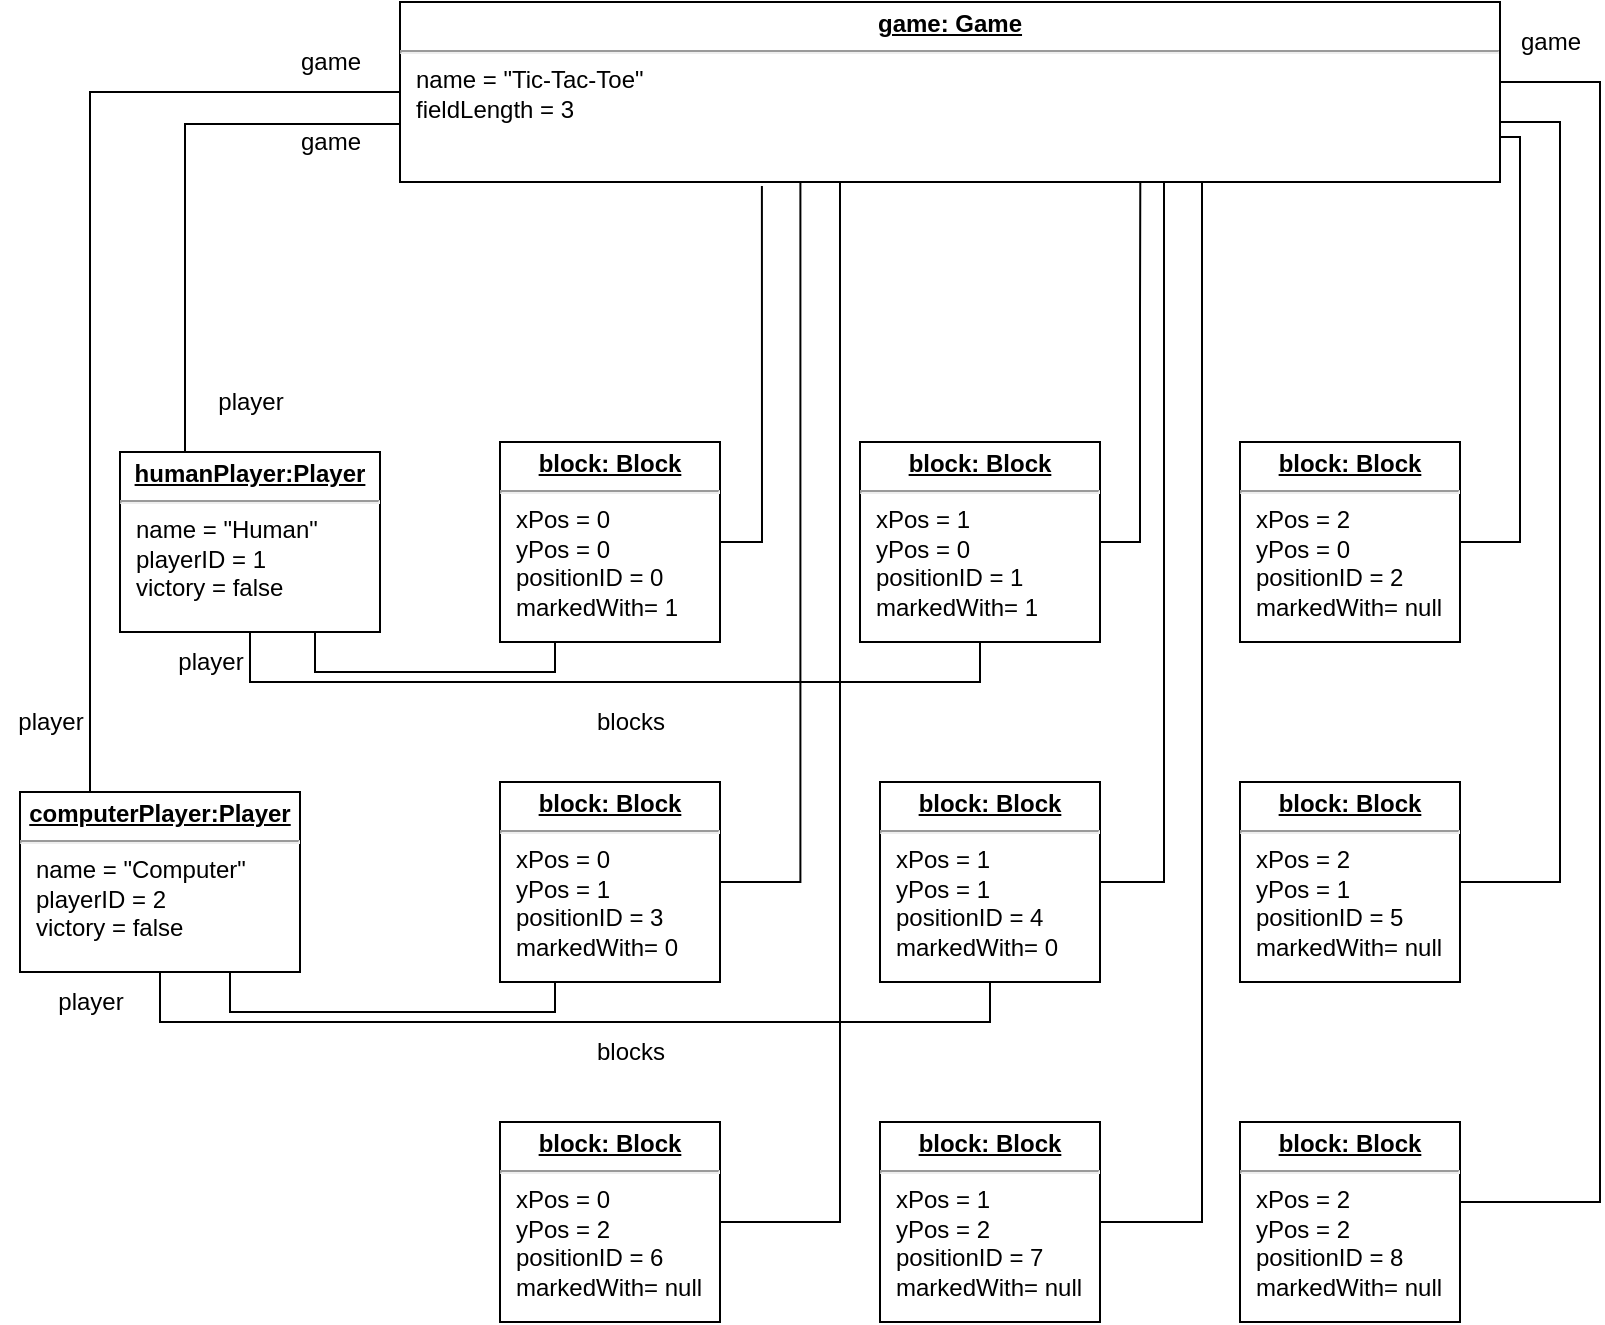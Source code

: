 <mxfile version="14.9.9" type="device"><diagram id="CovK0AjYXbfjgwd-cfl2" name="Page-1"><mxGraphModel dx="1230" dy="665" grid="1" gridSize="10" guides="1" tooltips="1" connect="1" arrows="1" fold="1" page="1" pageScale="1" pageWidth="827" pageHeight="1169" math="0" shadow="0"><root><mxCell id="0"/><mxCell id="1" parent="0"/><mxCell id="FIRxA-yR1aBGaKnlXc7K-1" value="&lt;p style=&quot;margin: 0px ; margin-top: 4px ; text-align: center ; text-decoration: underline&quot;&gt;&lt;b&gt;game: Game&lt;/b&gt;&lt;/p&gt;&lt;hr&gt;&lt;p style=&quot;margin: 0px ; margin-left: 8px&quot;&gt;name = &quot;Tic-Tac-Toe&quot;&lt;br&gt;fieldLength = 3&lt;br&gt;&lt;/p&gt;" style="verticalAlign=top;align=left;overflow=fill;fontSize=12;fontFamily=Helvetica;html=1;" parent="1" vertex="1"><mxGeometry x="210" y="50" width="550" height="90" as="geometry"/></mxCell><mxCell id="WSLQJ2nEIGhMxxQDfUxY-24" style="edgeStyle=orthogonalEdgeStyle;rounded=0;orthogonalLoop=1;jettySize=auto;html=1;exitX=1;exitY=0.5;exitDx=0;exitDy=0;entryX=0.329;entryY=1.022;entryDx=0;entryDy=0;entryPerimeter=0;endArrow=none;endFill=0;" edge="1" parent="1" source="FIRxA-yR1aBGaKnlXc7K-2" target="FIRxA-yR1aBGaKnlXc7K-1"><mxGeometry relative="1" as="geometry"/></mxCell><mxCell id="FIRxA-yR1aBGaKnlXc7K-2" value="&lt;p style=&quot;margin: 0px ; margin-top: 4px ; text-align: center ; text-decoration: underline&quot;&gt;&lt;b&gt;block: Block&lt;/b&gt;&lt;/p&gt;&lt;hr&gt;&lt;p style=&quot;margin: 0px ; margin-left: 8px&quot;&gt;xPos = 0&lt;/p&gt;&lt;p style=&quot;margin: 0px ; margin-left: 8px&quot;&gt;yPos = 0&lt;/p&gt;&lt;p style=&quot;margin: 0px ; margin-left: 8px&quot;&gt;positionID = 0&lt;br&gt;markedWith= 1&lt;br&gt;&lt;/p&gt;" style="verticalAlign=top;align=left;overflow=fill;fontSize=12;fontFamily=Helvetica;html=1;" parent="1" vertex="1"><mxGeometry x="260" y="270" width="110" height="100" as="geometry"/></mxCell><mxCell id="WSLQJ2nEIGhMxxQDfUxY-4" style="edgeStyle=orthogonalEdgeStyle;rounded=0;orthogonalLoop=1;jettySize=auto;html=1;exitX=0.25;exitY=0;exitDx=0;exitDy=0;entryX=0;entryY=0.678;entryDx=0;entryDy=0;entryPerimeter=0;endArrow=none;endFill=0;" edge="1" parent="1" source="FIRxA-yR1aBGaKnlXc7K-3" target="FIRxA-yR1aBGaKnlXc7K-1"><mxGeometry relative="1" as="geometry"/></mxCell><mxCell id="WSLQJ2nEIGhMxxQDfUxY-25" style="edgeStyle=orthogonalEdgeStyle;rounded=0;orthogonalLoop=1;jettySize=auto;html=1;exitX=0.75;exitY=1;exitDx=0;exitDy=0;entryX=0.25;entryY=1;entryDx=0;entryDy=0;endArrow=none;endFill=0;" edge="1" parent="1" source="FIRxA-yR1aBGaKnlXc7K-3" target="FIRxA-yR1aBGaKnlXc7K-2"><mxGeometry relative="1" as="geometry"/></mxCell><mxCell id="WSLQJ2nEIGhMxxQDfUxY-26" style="edgeStyle=orthogonalEdgeStyle;rounded=0;orthogonalLoop=1;jettySize=auto;html=1;exitX=0.5;exitY=1;exitDx=0;exitDy=0;entryX=0.5;entryY=1;entryDx=0;entryDy=0;endArrow=none;endFill=0;" edge="1" parent="1" source="FIRxA-yR1aBGaKnlXc7K-3" target="WSLQJ2nEIGhMxxQDfUxY-1"><mxGeometry relative="1" as="geometry"><Array as="points"><mxPoint x="135" y="390"/><mxPoint x="500" y="390"/></Array></mxGeometry></mxCell><mxCell id="FIRxA-yR1aBGaKnlXc7K-3" value="&lt;p style=&quot;margin: 0px ; margin-top: 4px ; text-align: center ; text-decoration: underline&quot;&gt;&lt;b&gt;humanPlayer:Player&lt;/b&gt;&lt;/p&gt;&lt;hr&gt;&lt;p style=&quot;margin: 0px ; margin-left: 8px&quot;&gt;name = &quot;Human&quot;&lt;br&gt;playerID = 1&lt;br&gt;victory = false&amp;nbsp;&lt;/p&gt;" style="verticalAlign=top;align=left;overflow=fill;fontSize=12;fontFamily=Helvetica;html=1;" parent="1" vertex="1"><mxGeometry x="70" y="275" width="130" height="90" as="geometry"/></mxCell><mxCell id="WSLQJ2nEIGhMxxQDfUxY-3" style="edgeStyle=orthogonalEdgeStyle;rounded=0;orthogonalLoop=1;jettySize=auto;html=1;exitX=0.25;exitY=0;exitDx=0;exitDy=0;entryX=0;entryY=0.5;entryDx=0;entryDy=0;endArrow=none;endFill=0;" edge="1" parent="1" source="FIRxA-yR1aBGaKnlXc7K-13" target="FIRxA-yR1aBGaKnlXc7K-1"><mxGeometry relative="1" as="geometry"/></mxCell><mxCell id="WSLQJ2nEIGhMxxQDfUxY-28" style="edgeStyle=orthogonalEdgeStyle;rounded=0;orthogonalLoop=1;jettySize=auto;html=1;exitX=0.75;exitY=1;exitDx=0;exitDy=0;entryX=0.25;entryY=1;entryDx=0;entryDy=0;endArrow=none;endFill=0;" edge="1" parent="1" source="FIRxA-yR1aBGaKnlXc7K-13" target="WSLQJ2nEIGhMxxQDfUxY-7"><mxGeometry relative="1" as="geometry"/></mxCell><mxCell id="WSLQJ2nEIGhMxxQDfUxY-29" style="edgeStyle=orthogonalEdgeStyle;rounded=0;orthogonalLoop=1;jettySize=auto;html=1;exitX=0.5;exitY=1;exitDx=0;exitDy=0;entryX=0.5;entryY=1;entryDx=0;entryDy=0;endArrow=none;endFill=0;" edge="1" parent="1" source="FIRxA-yR1aBGaKnlXc7K-13" target="WSLQJ2nEIGhMxxQDfUxY-8"><mxGeometry relative="1" as="geometry"><Array as="points"><mxPoint x="90" y="560"/><mxPoint x="505" y="560"/></Array></mxGeometry></mxCell><mxCell id="FIRxA-yR1aBGaKnlXc7K-13" value="&lt;p style=&quot;margin: 0px ; margin-top: 4px ; text-align: center ; text-decoration: underline&quot;&gt;&lt;b&gt;computerPlayer:Player&lt;/b&gt;&lt;/p&gt;&lt;hr&gt;&lt;p style=&quot;margin: 0px ; margin-left: 8px&quot;&gt;name = &quot;Computer&quot;&lt;br&gt;playerID = 2&lt;br&gt;victory = false&amp;nbsp;&lt;/p&gt;" style="verticalAlign=top;align=left;overflow=fill;fontSize=12;fontFamily=Helvetica;html=1;" parent="1" vertex="1"><mxGeometry x="20" y="445" width="140" height="90" as="geometry"/></mxCell><mxCell id="FIRxA-yR1aBGaKnlXc7K-31" value="game" style="text;html=1;align=center;verticalAlign=middle;resizable=0;points=[];autosize=1;strokeColor=none;" parent="1" vertex="1"><mxGeometry x="150" y="70" width="50" height="20" as="geometry"/></mxCell><mxCell id="FIRxA-yR1aBGaKnlXc7K-32" value="game" style="text;html=1;align=center;verticalAlign=middle;resizable=0;points=[];autosize=1;strokeColor=none;" parent="1" vertex="1"><mxGeometry x="760" y="60" width="50" height="20" as="geometry"/></mxCell><mxCell id="FIRxA-yR1aBGaKnlXc7K-33" value="player" style="text;html=1;align=center;verticalAlign=middle;resizable=0;points=[];autosize=1;strokeColor=none;" parent="1" vertex="1"><mxGeometry x="10" y="400" width="50" height="20" as="geometry"/></mxCell><mxCell id="WSLQJ2nEIGhMxxQDfUxY-21" style="edgeStyle=orthogonalEdgeStyle;rounded=0;orthogonalLoop=1;jettySize=auto;html=1;exitX=1;exitY=0.5;exitDx=0;exitDy=0;entryX=0.673;entryY=1;entryDx=0;entryDy=0;entryPerimeter=0;endArrow=none;endFill=0;" edge="1" parent="1" source="WSLQJ2nEIGhMxxQDfUxY-1" target="FIRxA-yR1aBGaKnlXc7K-1"><mxGeometry relative="1" as="geometry"/></mxCell><mxCell id="WSLQJ2nEIGhMxxQDfUxY-1" value="&lt;p style=&quot;margin: 0px ; margin-top: 4px ; text-align: center ; text-decoration: underline&quot;&gt;&lt;b&gt;block: Block&lt;/b&gt;&lt;/p&gt;&lt;hr&gt;&lt;p style=&quot;margin: 0px ; margin-left: 8px&quot;&gt;xPos = 1&lt;/p&gt;&lt;p style=&quot;margin: 0px ; margin-left: 8px&quot;&gt;yPos = 0&lt;/p&gt;&lt;p style=&quot;margin: 0px ; margin-left: 8px&quot;&gt;positionID = 1&lt;br&gt;markedWith= 1&lt;br&gt;&lt;/p&gt;" style="verticalAlign=top;align=left;overflow=fill;fontSize=12;fontFamily=Helvetica;html=1;" vertex="1" parent="1"><mxGeometry x="440" y="270" width="120" height="100" as="geometry"/></mxCell><mxCell id="WSLQJ2nEIGhMxxQDfUxY-15" style="edgeStyle=orthogonalEdgeStyle;rounded=0;orthogonalLoop=1;jettySize=auto;html=1;exitX=1;exitY=0.5;exitDx=0;exitDy=0;entryX=1;entryY=0.75;entryDx=0;entryDy=0;endArrow=none;endFill=0;" edge="1" parent="1" source="WSLQJ2nEIGhMxxQDfUxY-2" target="FIRxA-yR1aBGaKnlXc7K-1"><mxGeometry relative="1" as="geometry"><Array as="points"><mxPoint x="770" y="320"/><mxPoint x="770" y="118"/></Array></mxGeometry></mxCell><mxCell id="WSLQJ2nEIGhMxxQDfUxY-2" value="&lt;p style=&quot;margin: 0px ; margin-top: 4px ; text-align: center ; text-decoration: underline&quot;&gt;&lt;b&gt;block: Block&lt;/b&gt;&lt;/p&gt;&lt;hr&gt;&lt;p style=&quot;margin: 0px ; margin-left: 8px&quot;&gt;xPos = 2&lt;/p&gt;&lt;p style=&quot;margin: 0px ; margin-left: 8px&quot;&gt;yPos = 0&lt;/p&gt;&lt;p style=&quot;margin: 0px ; margin-left: 8px&quot;&gt;positionID = 2&lt;br&gt;markedWith= null&lt;br&gt;&lt;/p&gt;" style="verticalAlign=top;align=left;overflow=fill;fontSize=12;fontFamily=Helvetica;html=1;" vertex="1" parent="1"><mxGeometry x="630" y="270" width="110" height="100" as="geometry"/></mxCell><mxCell id="WSLQJ2nEIGhMxxQDfUxY-5" value="player" style="text;html=1;align=center;verticalAlign=middle;resizable=0;points=[];autosize=1;strokeColor=none;" vertex="1" parent="1"><mxGeometry x="110" y="240" width="50" height="20" as="geometry"/></mxCell><mxCell id="WSLQJ2nEIGhMxxQDfUxY-6" value="game" style="text;html=1;align=center;verticalAlign=middle;resizable=0;points=[];autosize=1;strokeColor=none;" vertex="1" parent="1"><mxGeometry x="150" y="110" width="50" height="20" as="geometry"/></mxCell><mxCell id="WSLQJ2nEIGhMxxQDfUxY-23" style="edgeStyle=orthogonalEdgeStyle;rounded=0;orthogonalLoop=1;jettySize=auto;html=1;exitX=1;exitY=0.5;exitDx=0;exitDy=0;entryX=0.364;entryY=1;entryDx=0;entryDy=0;entryPerimeter=0;endArrow=none;endFill=0;" edge="1" parent="1" source="WSLQJ2nEIGhMxxQDfUxY-7" target="FIRxA-yR1aBGaKnlXc7K-1"><mxGeometry relative="1" as="geometry"/></mxCell><mxCell id="WSLQJ2nEIGhMxxQDfUxY-7" value="&lt;p style=&quot;margin: 0px ; margin-top: 4px ; text-align: center ; text-decoration: underline&quot;&gt;&lt;b&gt;block: Block&lt;/b&gt;&lt;/p&gt;&lt;hr&gt;&lt;p style=&quot;margin: 0px ; margin-left: 8px&quot;&gt;xPos = 0&lt;/p&gt;&lt;p style=&quot;margin: 0px ; margin-left: 8px&quot;&gt;yPos = 1&lt;/p&gt;&lt;p style=&quot;margin: 0px ; margin-left: 8px&quot;&gt;positionID = 3&lt;br&gt;markedWith= 0&lt;br&gt;&lt;/p&gt;" style="verticalAlign=top;align=left;overflow=fill;fontSize=12;fontFamily=Helvetica;html=1;" vertex="1" parent="1"><mxGeometry x="260" y="440" width="110" height="100" as="geometry"/></mxCell><mxCell id="WSLQJ2nEIGhMxxQDfUxY-18" style="edgeStyle=orthogonalEdgeStyle;rounded=0;orthogonalLoop=1;jettySize=auto;html=1;exitX=1;exitY=0.5;exitDx=0;exitDy=0;endArrow=none;endFill=0;" edge="1" parent="1" source="WSLQJ2nEIGhMxxQDfUxY-8"><mxGeometry relative="1" as="geometry"><mxPoint x="592" y="140" as="targetPoint"/><Array as="points"><mxPoint x="592" y="490"/></Array></mxGeometry></mxCell><mxCell id="WSLQJ2nEIGhMxxQDfUxY-8" value="&lt;p style=&quot;margin: 0px ; margin-top: 4px ; text-align: center ; text-decoration: underline&quot;&gt;&lt;b&gt;block: Block&lt;/b&gt;&lt;/p&gt;&lt;hr&gt;&lt;p style=&quot;margin: 0px ; margin-left: 8px&quot;&gt;xPos = 1&lt;/p&gt;&lt;p style=&quot;margin: 0px ; margin-left: 8px&quot;&gt;yPos = 1&lt;/p&gt;&lt;p style=&quot;margin: 0px ; margin-left: 8px&quot;&gt;positionID = 4&lt;br&gt;markedWith= 0&lt;br&gt;&lt;/p&gt;" style="verticalAlign=top;align=left;overflow=fill;fontSize=12;fontFamily=Helvetica;html=1;" vertex="1" parent="1"><mxGeometry x="450" y="440" width="110" height="100" as="geometry"/></mxCell><mxCell id="WSLQJ2nEIGhMxxQDfUxY-14" style="edgeStyle=orthogonalEdgeStyle;rounded=0;orthogonalLoop=1;jettySize=auto;html=1;exitX=1;exitY=0.5;exitDx=0;exitDy=0;entryX=1;entryY=0.5;entryDx=0;entryDy=0;endArrow=none;endFill=0;" edge="1" parent="1" source="WSLQJ2nEIGhMxxQDfUxY-9" target="FIRxA-yR1aBGaKnlXc7K-1"><mxGeometry relative="1" as="geometry"><Array as="points"><mxPoint x="790" y="490"/><mxPoint x="790" y="110"/><mxPoint x="760" y="110"/></Array></mxGeometry></mxCell><mxCell id="WSLQJ2nEIGhMxxQDfUxY-9" value="&lt;p style=&quot;margin: 0px ; margin-top: 4px ; text-align: center ; text-decoration: underline&quot;&gt;&lt;b&gt;block: Block&lt;/b&gt;&lt;/p&gt;&lt;hr&gt;&lt;p style=&quot;margin: 0px ; margin-left: 8px&quot;&gt;xPos = 2&lt;/p&gt;&lt;p style=&quot;margin: 0px ; margin-left: 8px&quot;&gt;yPos = 1&lt;/p&gt;&lt;p style=&quot;margin: 0px ; margin-left: 8px&quot;&gt;positionID = 5&lt;br&gt;markedWith= null&lt;br&gt;&lt;/p&gt;" style="verticalAlign=top;align=left;overflow=fill;fontSize=12;fontFamily=Helvetica;html=1;" vertex="1" parent="1"><mxGeometry x="630" y="440" width="110" height="100" as="geometry"/></mxCell><mxCell id="WSLQJ2nEIGhMxxQDfUxY-22" style="edgeStyle=orthogonalEdgeStyle;rounded=0;orthogonalLoop=1;jettySize=auto;html=1;exitX=1;exitY=0.5;exitDx=0;exitDy=0;entryX=0.4;entryY=1;entryDx=0;entryDy=0;entryPerimeter=0;endArrow=none;endFill=0;" edge="1" parent="1" source="WSLQJ2nEIGhMxxQDfUxY-10" target="FIRxA-yR1aBGaKnlXc7K-1"><mxGeometry relative="1" as="geometry"/></mxCell><mxCell id="WSLQJ2nEIGhMxxQDfUxY-10" value="&lt;p style=&quot;margin: 0px ; margin-top: 4px ; text-align: center ; text-decoration: underline&quot;&gt;&lt;b&gt;block: Block&lt;/b&gt;&lt;/p&gt;&lt;hr&gt;&lt;p style=&quot;margin: 0px ; margin-left: 8px&quot;&gt;xPos = 0&lt;/p&gt;&lt;p style=&quot;margin: 0px ; margin-left: 8px&quot;&gt;yPos = 2&lt;/p&gt;&lt;p style=&quot;margin: 0px ; margin-left: 8px&quot;&gt;positionID = 6&lt;br&gt;markedWith= null&lt;br&gt;&lt;/p&gt;" style="verticalAlign=top;align=left;overflow=fill;fontSize=12;fontFamily=Helvetica;html=1;" vertex="1" parent="1"><mxGeometry x="260" y="610" width="110" height="100" as="geometry"/></mxCell><mxCell id="WSLQJ2nEIGhMxxQDfUxY-17" style="edgeStyle=orthogonalEdgeStyle;rounded=0;orthogonalLoop=1;jettySize=auto;html=1;endArrow=none;endFill=0;exitX=1;exitY=0.5;exitDx=0;exitDy=0;" edge="1" parent="1" source="WSLQJ2nEIGhMxxQDfUxY-11" target="FIRxA-yR1aBGaKnlXc7K-1"><mxGeometry relative="1" as="geometry"><mxPoint x="610" y="150" as="targetPoint"/><Array as="points"><mxPoint x="611" y="660"/></Array></mxGeometry></mxCell><mxCell id="WSLQJ2nEIGhMxxQDfUxY-11" value="&lt;p style=&quot;margin: 0px ; margin-top: 4px ; text-align: center ; text-decoration: underline&quot;&gt;&lt;b&gt;block: Block&lt;/b&gt;&lt;/p&gt;&lt;hr&gt;&lt;p style=&quot;margin: 0px ; margin-left: 8px&quot;&gt;xPos = 1&lt;/p&gt;&lt;p style=&quot;margin: 0px ; margin-left: 8px&quot;&gt;yPos = 2&lt;/p&gt;&lt;p style=&quot;margin: 0px ; margin-left: 8px&quot;&gt;positionID = 7&lt;br&gt;markedWith= null&lt;br&gt;&lt;/p&gt;" style="verticalAlign=top;align=left;overflow=fill;fontSize=12;fontFamily=Helvetica;html=1;" vertex="1" parent="1"><mxGeometry x="450" y="610" width="110" height="100" as="geometry"/></mxCell><mxCell id="WSLQJ2nEIGhMxxQDfUxY-13" style="edgeStyle=orthogonalEdgeStyle;rounded=0;orthogonalLoop=1;jettySize=auto;html=1;exitX=1;exitY=0.75;exitDx=0;exitDy=0;entryX=1;entryY=0.25;entryDx=0;entryDy=0;endArrow=none;endFill=0;" edge="1" parent="1" source="WSLQJ2nEIGhMxxQDfUxY-12" target="FIRxA-yR1aBGaKnlXc7K-1"><mxGeometry relative="1" as="geometry"><Array as="points"><mxPoint x="740" y="650"/><mxPoint x="810" y="650"/><mxPoint x="810" y="90"/><mxPoint x="760" y="90"/></Array></mxGeometry></mxCell><mxCell id="WSLQJ2nEIGhMxxQDfUxY-12" value="&lt;p style=&quot;margin: 0px ; margin-top: 4px ; text-align: center ; text-decoration: underline&quot;&gt;&lt;b&gt;block: Block&lt;/b&gt;&lt;/p&gt;&lt;hr&gt;&lt;p style=&quot;margin: 0px ; margin-left: 8px&quot;&gt;xPos = 2&lt;/p&gt;&lt;p style=&quot;margin: 0px ; margin-left: 8px&quot;&gt;yPos = 2&lt;/p&gt;&lt;p style=&quot;margin: 0px ; margin-left: 8px&quot;&gt;positionID = 8&lt;br&gt;markedWith= null&lt;br&gt;&lt;/p&gt;" style="verticalAlign=top;align=left;overflow=fill;fontSize=12;fontFamily=Helvetica;html=1;" vertex="1" parent="1"><mxGeometry x="630" y="610" width="110" height="100" as="geometry"/></mxCell><mxCell id="WSLQJ2nEIGhMxxQDfUxY-31" value="blocks" style="text;html=1;align=center;verticalAlign=middle;resizable=0;points=[];autosize=1;strokeColor=none;" vertex="1" parent="1"><mxGeometry x="300" y="564.5" width="50" height="20" as="geometry"/></mxCell><mxCell id="WSLQJ2nEIGhMxxQDfUxY-32" value="blocks" style="text;html=1;align=center;verticalAlign=middle;resizable=0;points=[];autosize=1;strokeColor=none;" vertex="1" parent="1"><mxGeometry x="300" y="400" width="50" height="20" as="geometry"/></mxCell><mxCell id="WSLQJ2nEIGhMxxQDfUxY-33" value="player" style="text;html=1;align=center;verticalAlign=middle;resizable=0;points=[];autosize=1;strokeColor=none;" vertex="1" parent="1"><mxGeometry x="90" y="370" width="50" height="20" as="geometry"/></mxCell><mxCell id="WSLQJ2nEIGhMxxQDfUxY-34" value="player" style="text;html=1;align=center;verticalAlign=middle;resizable=0;points=[];autosize=1;strokeColor=none;" vertex="1" parent="1"><mxGeometry x="30" y="540" width="50" height="20" as="geometry"/></mxCell></root></mxGraphModel></diagram></mxfile>